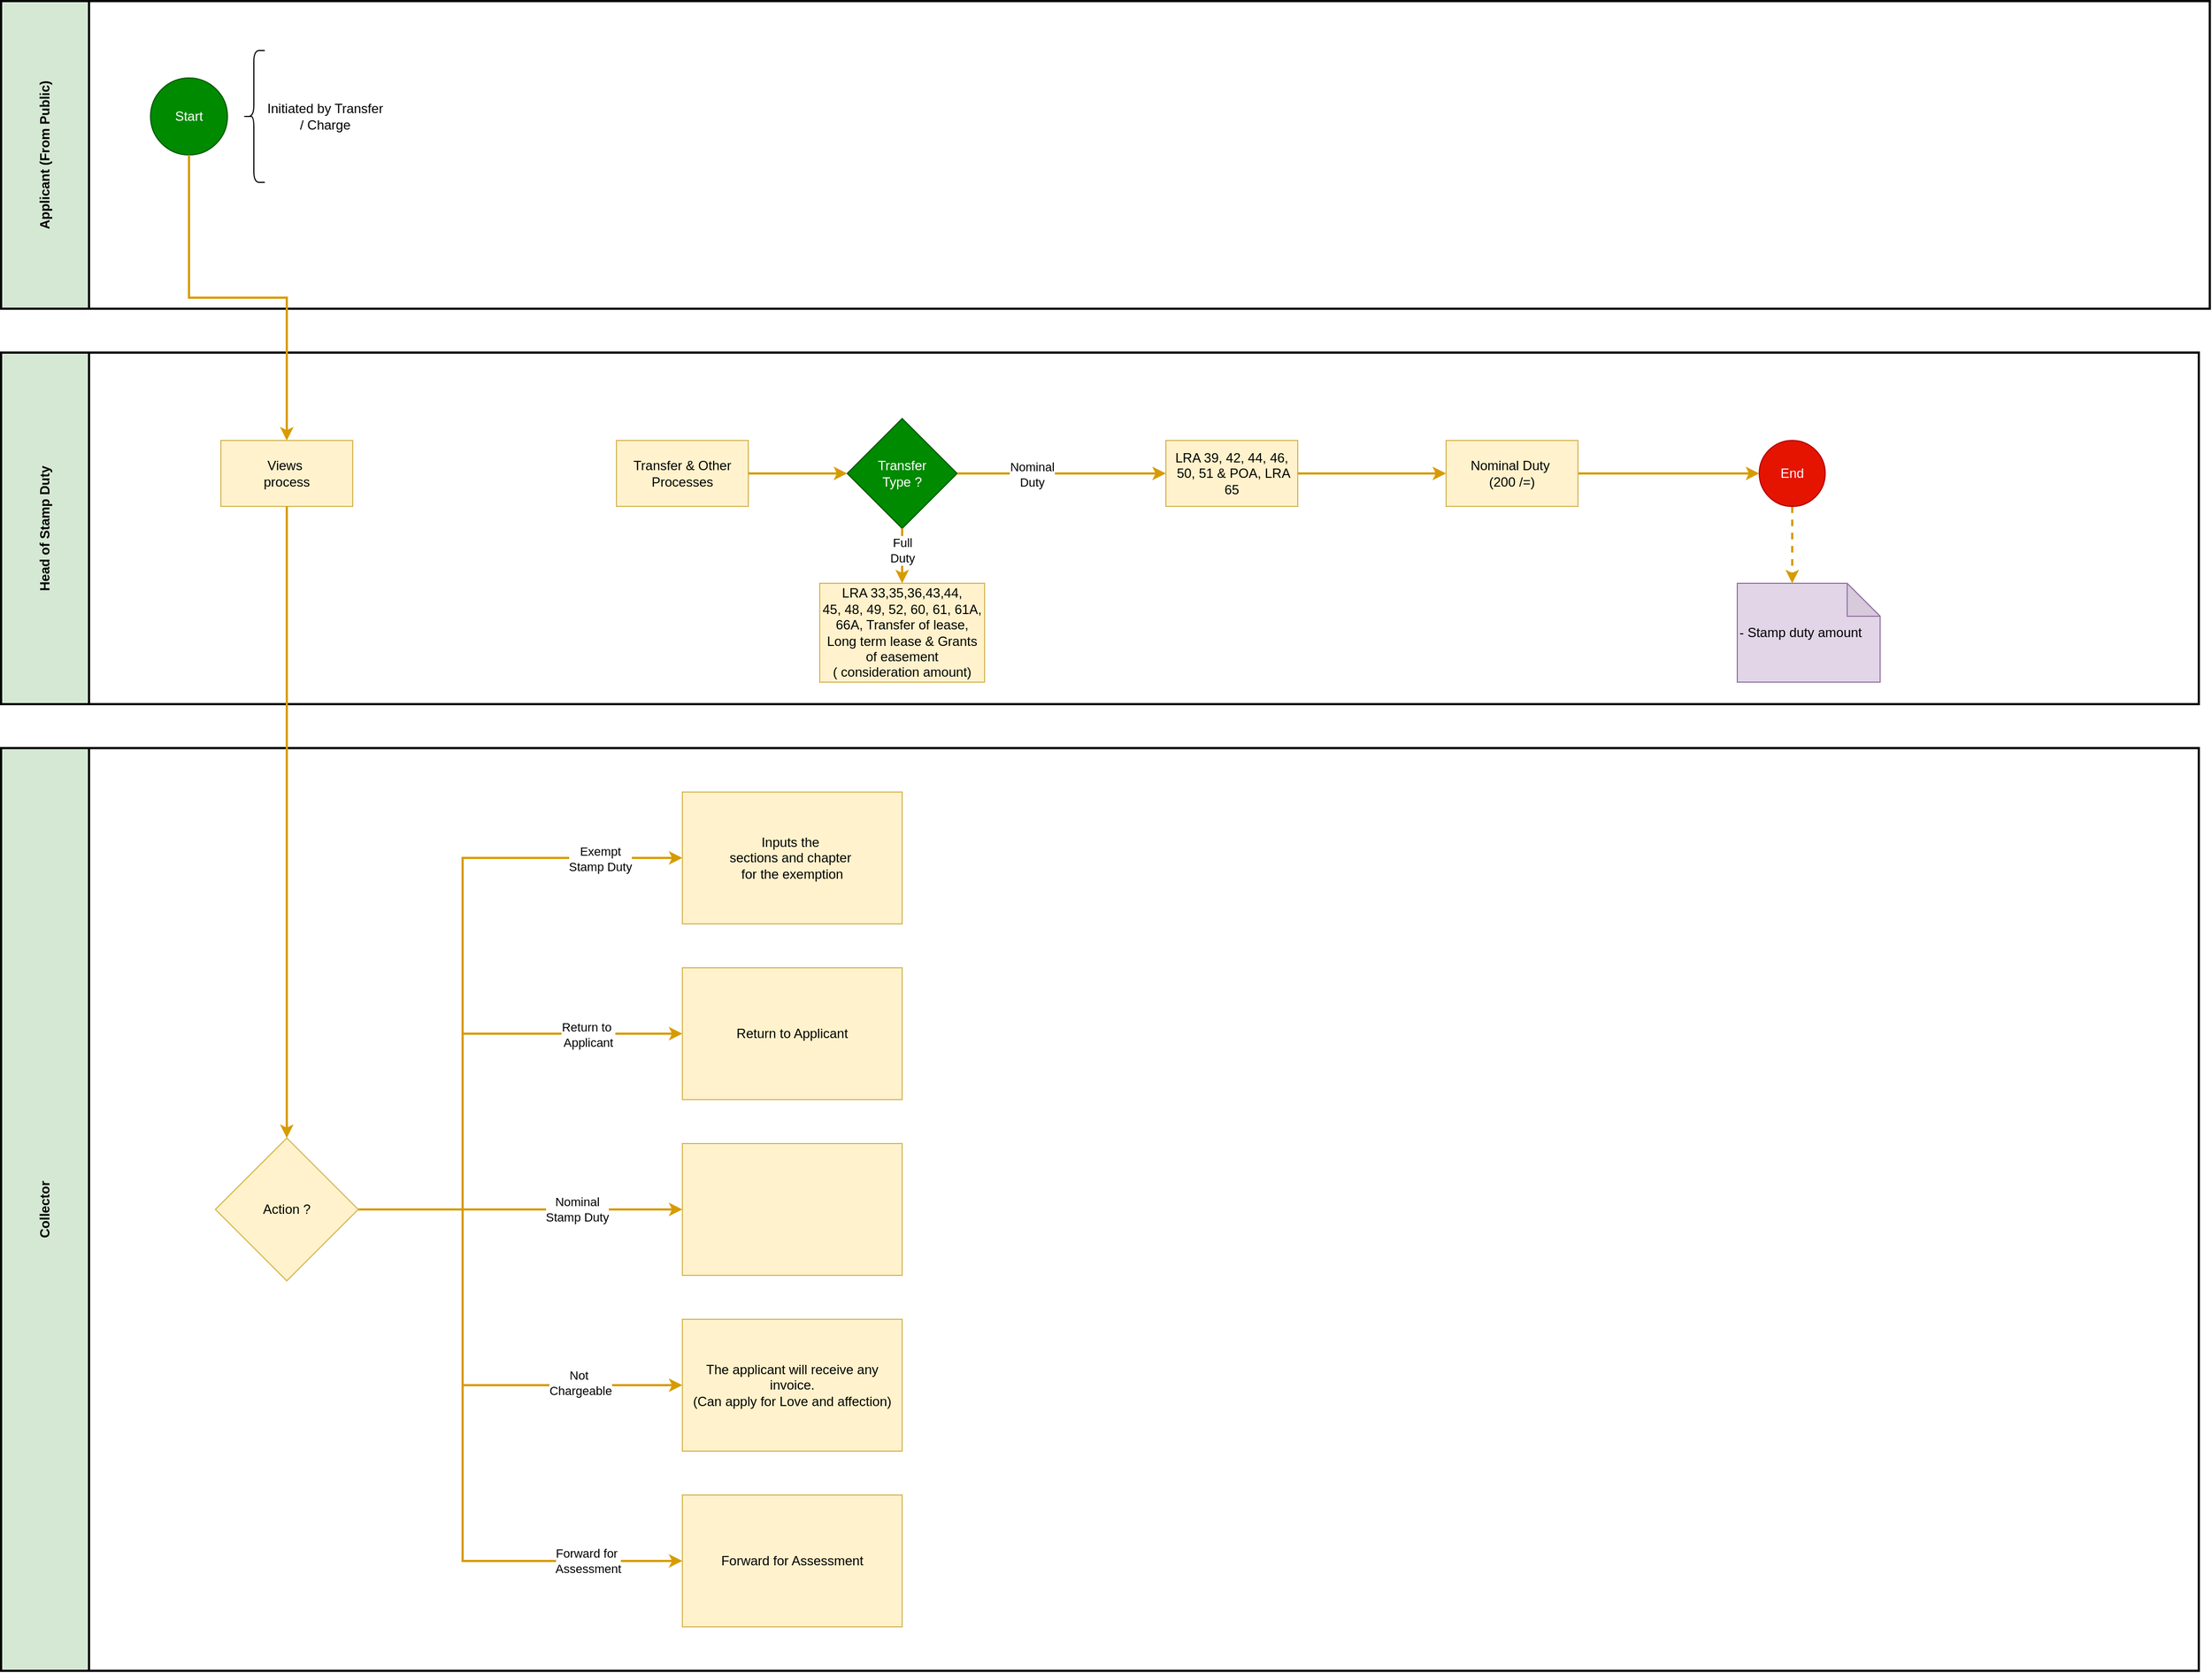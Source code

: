 <mxfile version="21.6.5" type="github">
  <diagram name="Page-1" id="O1a9XfuB64NEKXVq045z">
    <mxGraphModel dx="1590" dy="1017" grid="1" gridSize="10" guides="1" tooltips="1" connect="1" arrows="1" fold="1" page="1" pageScale="1" pageWidth="850" pageHeight="1100" math="0" shadow="0">
      <root>
        <mxCell id="0" />
        <mxCell id="1" parent="0" />
        <mxCell id="FqMO8VPMuKaaY1kg_BFP-2" value="Head of Stamp Duty" style="swimlane;horizontal=0;whiteSpace=wrap;html=1;startSize=80;fillColor=#d5e8d4;strokeColor=#030303;strokeWidth=2;" vertex="1" parent="1">
          <mxGeometry x="60" y="440" width="2000" height="320" as="geometry" />
        </mxCell>
        <mxCell id="FqMO8VPMuKaaY1kg_BFP-3" value="Views&amp;nbsp;&lt;br&gt;process" style="whiteSpace=wrap;html=1;fillColor=#fff2cc;strokeColor=#d6b656;" vertex="1" parent="FqMO8VPMuKaaY1kg_BFP-2">
          <mxGeometry x="200" y="80" width="120" height="60" as="geometry" />
        </mxCell>
        <mxCell id="FqMO8VPMuKaaY1kg_BFP-4" value="Transfer &amp;amp; Other&lt;br style=&quot;border-color: var(--border-color);&quot;&gt;Processes" style="whiteSpace=wrap;html=1;fillColor=#fff2cc;strokeColor=#d6b656;" vertex="1" parent="FqMO8VPMuKaaY1kg_BFP-2">
          <mxGeometry x="560" y="80" width="120" height="60" as="geometry" />
        </mxCell>
        <mxCell id="FqMO8VPMuKaaY1kg_BFP-5" value="Transfer&lt;br&gt;Type ?" style="rhombus;whiteSpace=wrap;html=1;fillColor=#008a00;strokeColor=#005700;fontColor=#ffffff;" vertex="1" parent="FqMO8VPMuKaaY1kg_BFP-2">
          <mxGeometry x="770" y="60" width="100" height="100" as="geometry" />
        </mxCell>
        <mxCell id="FqMO8VPMuKaaY1kg_BFP-6" value="" style="edgeStyle=orthogonalEdgeStyle;rounded=0;orthogonalLoop=1;jettySize=auto;html=1;fillColor=#ffe6cc;strokeColor=#d79b00;strokeWidth=2;" edge="1" parent="FqMO8VPMuKaaY1kg_BFP-2" source="FqMO8VPMuKaaY1kg_BFP-4" target="FqMO8VPMuKaaY1kg_BFP-5">
          <mxGeometry relative="1" as="geometry" />
        </mxCell>
        <mxCell id="FqMO8VPMuKaaY1kg_BFP-10" value="LRA 39, 42, 44, 46,&lt;br&gt;&amp;nbsp;50, 51 &amp;amp; POA, LRA 65" style="whiteSpace=wrap;html=1;fillColor=#fff2cc;strokeColor=#d6b656;" vertex="1" parent="FqMO8VPMuKaaY1kg_BFP-2">
          <mxGeometry x="1060" y="80" width="120" height="60" as="geometry" />
        </mxCell>
        <mxCell id="FqMO8VPMuKaaY1kg_BFP-11" value="" style="edgeStyle=orthogonalEdgeStyle;rounded=0;orthogonalLoop=1;jettySize=auto;html=1;fillColor=#ffe6cc;strokeColor=#d79b00;strokeWidth=2;" edge="1" parent="FqMO8VPMuKaaY1kg_BFP-2" source="FqMO8VPMuKaaY1kg_BFP-5" target="FqMO8VPMuKaaY1kg_BFP-10">
          <mxGeometry relative="1" as="geometry" />
        </mxCell>
        <mxCell id="FqMO8VPMuKaaY1kg_BFP-12" value="Nominal&lt;br&gt;Duty" style="edgeLabel;html=1;align=center;verticalAlign=middle;resizable=0;points=[];" vertex="1" connectable="0" parent="FqMO8VPMuKaaY1kg_BFP-11">
          <mxGeometry x="-0.289" y="-1" relative="1" as="geometry">
            <mxPoint as="offset" />
          </mxGeometry>
        </mxCell>
        <mxCell id="FqMO8VPMuKaaY1kg_BFP-13" value="LRA 33,35,36,43,44,&lt;br&gt;45, 48, 49, 52, 60, 61, 61A, 66A, Transfer of lease, Long term lease &amp;amp; Grants of easement&lt;br style=&quot;border-color: var(--border-color);&quot;&gt;( consideration amount)" style="whiteSpace=wrap;html=1;fillColor=#fff2cc;strokeColor=#d6b656;" vertex="1" parent="FqMO8VPMuKaaY1kg_BFP-2">
          <mxGeometry x="745" y="210" width="150" height="90" as="geometry" />
        </mxCell>
        <mxCell id="FqMO8VPMuKaaY1kg_BFP-14" value="" style="edgeStyle=orthogonalEdgeStyle;rounded=0;orthogonalLoop=1;jettySize=auto;html=1;fillColor=#ffe6cc;strokeColor=#d79b00;strokeWidth=2;" edge="1" parent="FqMO8VPMuKaaY1kg_BFP-2" source="FqMO8VPMuKaaY1kg_BFP-5" target="FqMO8VPMuKaaY1kg_BFP-13">
          <mxGeometry relative="1" as="geometry" />
        </mxCell>
        <mxCell id="FqMO8VPMuKaaY1kg_BFP-15" value="Full&lt;br&gt;Duty" style="edgeLabel;html=1;align=center;verticalAlign=middle;resizable=0;points=[];" vertex="1" connectable="0" parent="FqMO8VPMuKaaY1kg_BFP-14">
          <mxGeometry x="-0.2" relative="1" as="geometry">
            <mxPoint as="offset" />
          </mxGeometry>
        </mxCell>
        <mxCell id="FqMO8VPMuKaaY1kg_BFP-16" value="" style="edgeStyle=orthogonalEdgeStyle;rounded=0;orthogonalLoop=1;jettySize=auto;html=1;entryX=0;entryY=0.5;entryDx=0;entryDy=0;fillColor=#ffe6cc;strokeColor=#d79b00;strokeWidth=2;" edge="1" parent="FqMO8VPMuKaaY1kg_BFP-2" source="FqMO8VPMuKaaY1kg_BFP-10" target="FqMO8VPMuKaaY1kg_BFP-21">
          <mxGeometry relative="1" as="geometry">
            <mxPoint x="1213.0" y="540" as="targetPoint" />
          </mxGeometry>
        </mxCell>
        <mxCell id="FqMO8VPMuKaaY1kg_BFP-17" style="edgeStyle=orthogonalEdgeStyle;rounded=0;orthogonalLoop=1;jettySize=auto;html=1;entryX=0;entryY=0;entryDx=50;entryDy=0;entryPerimeter=0;dashed=1;fillColor=#ffe6cc;strokeColor=#d79b00;strokeWidth=2;" edge="1" parent="FqMO8VPMuKaaY1kg_BFP-2" source="FqMO8VPMuKaaY1kg_BFP-18" target="FqMO8VPMuKaaY1kg_BFP-19">
          <mxGeometry relative="1" as="geometry" />
        </mxCell>
        <mxCell id="FqMO8VPMuKaaY1kg_BFP-18" value="End" style="ellipse;whiteSpace=wrap;html=1;fillColor=#e51400;strokeColor=#B20000;fontColor=#ffffff;" vertex="1" parent="FqMO8VPMuKaaY1kg_BFP-2">
          <mxGeometry x="1600" y="80" width="60" height="60" as="geometry" />
        </mxCell>
        <mxCell id="FqMO8VPMuKaaY1kg_BFP-19" value="- Stamp duty amount&lt;br&gt;" style="shape=note;whiteSpace=wrap;html=1;backgroundOutline=1;darkOpacity=0.05;fillColor=#e1d5e7;strokeColor=#9673a6;align=left;" vertex="1" parent="FqMO8VPMuKaaY1kg_BFP-2">
          <mxGeometry x="1580" y="210" width="130" height="90" as="geometry" />
        </mxCell>
        <mxCell id="FqMO8VPMuKaaY1kg_BFP-20" style="edgeStyle=orthogonalEdgeStyle;rounded=0;orthogonalLoop=1;jettySize=auto;html=1;entryX=0;entryY=0.5;entryDx=0;entryDy=0;fillColor=#ffe6cc;strokeColor=#d79b00;strokeWidth=2;" edge="1" parent="FqMO8VPMuKaaY1kg_BFP-2" source="FqMO8VPMuKaaY1kg_BFP-21" target="FqMO8VPMuKaaY1kg_BFP-18">
          <mxGeometry relative="1" as="geometry" />
        </mxCell>
        <mxCell id="FqMO8VPMuKaaY1kg_BFP-21" value="Nominal Duty&amp;nbsp;&lt;br&gt;(200 /=)" style="whiteSpace=wrap;html=1;fillColor=#fff2cc;strokeColor=#d6b656;" vertex="1" parent="FqMO8VPMuKaaY1kg_BFP-2">
          <mxGeometry x="1315" y="80" width="120" height="60" as="geometry" />
        </mxCell>
        <mxCell id="FqMO8VPMuKaaY1kg_BFP-22" value="Collector" style="swimlane;horizontal=0;whiteSpace=wrap;html=1;startSize=80;fillColor=#d5e8d4;strokeColor=#030303;strokeWidth=2;" vertex="1" parent="1">
          <mxGeometry x="60" y="800" width="2000" height="840" as="geometry" />
        </mxCell>
        <mxCell id="FqMO8VPMuKaaY1kg_BFP-24" value="Forward for Assessment" style="whiteSpace=wrap;html=1;fillColor=#fff2cc;strokeColor=#d6b656;" vertex="1" parent="FqMO8VPMuKaaY1kg_BFP-22">
          <mxGeometry x="620" y="680" width="200" height="120" as="geometry" />
        </mxCell>
        <mxCell id="FqMO8VPMuKaaY1kg_BFP-67" style="edgeStyle=orthogonalEdgeStyle;rounded=0;orthogonalLoop=1;jettySize=auto;html=1;entryX=0;entryY=0.5;entryDx=0;entryDy=0;strokeWidth=2;fillColor=#ffe6cc;strokeColor=#d79b00;" edge="1" parent="FqMO8VPMuKaaY1kg_BFP-22" source="FqMO8VPMuKaaY1kg_BFP-7" target="FqMO8VPMuKaaY1kg_BFP-65">
          <mxGeometry relative="1" as="geometry">
            <Array as="points">
              <mxPoint x="420" y="420" />
              <mxPoint x="420" y="100" />
            </Array>
          </mxGeometry>
        </mxCell>
        <mxCell id="FqMO8VPMuKaaY1kg_BFP-72" value="Exempt&lt;br&gt;Stamp Duty" style="edgeLabel;html=1;align=center;verticalAlign=middle;resizable=0;points=[];" vertex="1" connectable="0" parent="FqMO8VPMuKaaY1kg_BFP-67">
          <mxGeometry x="0.756" y="-1" relative="1" as="geometry">
            <mxPoint as="offset" />
          </mxGeometry>
        </mxCell>
        <mxCell id="FqMO8VPMuKaaY1kg_BFP-68" style="edgeStyle=orthogonalEdgeStyle;rounded=0;orthogonalLoop=1;jettySize=auto;html=1;entryX=0;entryY=0.5;entryDx=0;entryDy=0;strokeWidth=2;fillColor=#ffe6cc;strokeColor=#d79b00;" edge="1" parent="FqMO8VPMuKaaY1kg_BFP-22" source="FqMO8VPMuKaaY1kg_BFP-7" target="FqMO8VPMuKaaY1kg_BFP-63">
          <mxGeometry relative="1" as="geometry">
            <Array as="points">
              <mxPoint x="420" y="420" />
              <mxPoint x="420" y="260" />
            </Array>
          </mxGeometry>
        </mxCell>
        <mxCell id="FqMO8VPMuKaaY1kg_BFP-73" value="Return to&amp;nbsp;&lt;br&gt;Applicant" style="edgeLabel;html=1;align=center;verticalAlign=middle;resizable=0;points=[];" vertex="1" connectable="0" parent="FqMO8VPMuKaaY1kg_BFP-68">
          <mxGeometry x="0.619" y="-1" relative="1" as="geometry">
            <mxPoint as="offset" />
          </mxGeometry>
        </mxCell>
        <mxCell id="FqMO8VPMuKaaY1kg_BFP-69" style="edgeStyle=orthogonalEdgeStyle;rounded=0;orthogonalLoop=1;jettySize=auto;html=1;entryX=0;entryY=0.5;entryDx=0;entryDy=0;strokeWidth=2;fillColor=#ffe6cc;strokeColor=#d79b00;" edge="1" parent="FqMO8VPMuKaaY1kg_BFP-22" source="FqMO8VPMuKaaY1kg_BFP-7" target="FqMO8VPMuKaaY1kg_BFP-57">
          <mxGeometry relative="1" as="geometry" />
        </mxCell>
        <mxCell id="FqMO8VPMuKaaY1kg_BFP-74" value="Nominal&lt;br&gt;Stamp Duty" style="edgeLabel;html=1;align=center;verticalAlign=middle;resizable=0;points=[];" vertex="1" connectable="0" parent="FqMO8VPMuKaaY1kg_BFP-69">
          <mxGeometry x="0.345" relative="1" as="geometry">
            <mxPoint as="offset" />
          </mxGeometry>
        </mxCell>
        <mxCell id="FqMO8VPMuKaaY1kg_BFP-70" style="edgeStyle=orthogonalEdgeStyle;rounded=0;orthogonalLoop=1;jettySize=auto;html=1;entryX=0;entryY=0.5;entryDx=0;entryDy=0;strokeWidth=2;fillColor=#ffe6cc;strokeColor=#d79b00;" edge="1" parent="FqMO8VPMuKaaY1kg_BFP-22" source="FqMO8VPMuKaaY1kg_BFP-7" target="FqMO8VPMuKaaY1kg_BFP-54">
          <mxGeometry relative="1" as="geometry">
            <Array as="points">
              <mxPoint x="420" y="420" />
              <mxPoint x="420" y="580" />
            </Array>
          </mxGeometry>
        </mxCell>
        <mxCell id="FqMO8VPMuKaaY1kg_BFP-75" value="Not&amp;nbsp;&lt;br&gt;Chargeable" style="edgeLabel;html=1;align=center;verticalAlign=middle;resizable=0;points=[];" vertex="1" connectable="0" parent="FqMO8VPMuKaaY1kg_BFP-70">
          <mxGeometry x="0.59" y="2" relative="1" as="geometry">
            <mxPoint as="offset" />
          </mxGeometry>
        </mxCell>
        <mxCell id="FqMO8VPMuKaaY1kg_BFP-71" style="edgeStyle=orthogonalEdgeStyle;rounded=0;orthogonalLoop=1;jettySize=auto;html=1;entryX=0;entryY=0.5;entryDx=0;entryDy=0;strokeWidth=2;fillColor=#ffe6cc;strokeColor=#d79b00;" edge="1" parent="FqMO8VPMuKaaY1kg_BFP-22" source="FqMO8VPMuKaaY1kg_BFP-7" target="FqMO8VPMuKaaY1kg_BFP-24">
          <mxGeometry relative="1" as="geometry">
            <Array as="points">
              <mxPoint x="420" y="420" />
              <mxPoint x="420" y="740" />
            </Array>
          </mxGeometry>
        </mxCell>
        <mxCell id="FqMO8VPMuKaaY1kg_BFP-76" value="Forward for&amp;nbsp;&lt;br&gt;Assessment" style="edgeLabel;html=1;align=center;verticalAlign=middle;resizable=0;points=[];" vertex="1" connectable="0" parent="FqMO8VPMuKaaY1kg_BFP-71">
          <mxGeometry x="0.718" relative="1" as="geometry">
            <mxPoint as="offset" />
          </mxGeometry>
        </mxCell>
        <mxCell id="FqMO8VPMuKaaY1kg_BFP-7" value="Action ?" style="rhombus;whiteSpace=wrap;html=1;fillColor=#fff2cc;strokeColor=#d6b656;" vertex="1" parent="FqMO8VPMuKaaY1kg_BFP-22">
          <mxGeometry x="195" y="355" width="130" height="130" as="geometry" />
        </mxCell>
        <mxCell id="FqMO8VPMuKaaY1kg_BFP-54" value="The applicant will receive any invoice.&lt;br&gt;(Can apply for Love and affection)" style="whiteSpace=wrap;html=1;fillColor=#fff2cc;strokeColor=#d6b656;" vertex="1" parent="FqMO8VPMuKaaY1kg_BFP-22">
          <mxGeometry x="620" y="520" width="200" height="120" as="geometry" />
        </mxCell>
        <mxCell id="FqMO8VPMuKaaY1kg_BFP-57" value="" style="whiteSpace=wrap;html=1;fillColor=#fff2cc;strokeColor=#d6b656;" vertex="1" parent="FqMO8VPMuKaaY1kg_BFP-22">
          <mxGeometry x="620" y="360" width="200" height="120" as="geometry" />
        </mxCell>
        <mxCell id="FqMO8VPMuKaaY1kg_BFP-63" value="Return to Applicant" style="whiteSpace=wrap;html=1;fillColor=#fff2cc;strokeColor=#d6b656;" vertex="1" parent="FqMO8VPMuKaaY1kg_BFP-22">
          <mxGeometry x="620" y="200" width="200" height="120" as="geometry" />
        </mxCell>
        <mxCell id="FqMO8VPMuKaaY1kg_BFP-65" value="Inputs the&amp;nbsp;&lt;br style=&quot;border-color: var(--border-color);&quot;&gt;sections and chapter&amp;nbsp;&lt;br style=&quot;border-color: var(--border-color);&quot;&gt;for the exemption" style="whiteSpace=wrap;html=1;fillColor=#fff2cc;strokeColor=#d6b656;" vertex="1" parent="FqMO8VPMuKaaY1kg_BFP-22">
          <mxGeometry x="620" y="40" width="200" height="120" as="geometry" />
        </mxCell>
        <mxCell id="FqMO8VPMuKaaY1kg_BFP-30" value="Applicant (From Public)" style="swimlane;horizontal=0;whiteSpace=wrap;html=1;startSize=80;fillColor=#d5e8d4;strokeColor=#050505;strokeWidth=2;" vertex="1" parent="1">
          <mxGeometry x="60" y="120" width="2010" height="280" as="geometry" />
        </mxCell>
        <mxCell id="FqMO8VPMuKaaY1kg_BFP-31" value="Start" style="ellipse;whiteSpace=wrap;html=1;aspect=fixed;fillColor=#008a00;fontColor=#ffffff;strokeColor=#005700;" vertex="1" parent="FqMO8VPMuKaaY1kg_BFP-30">
          <mxGeometry x="136" y="70" width="70" height="70" as="geometry" />
        </mxCell>
        <mxCell id="FqMO8VPMuKaaY1kg_BFP-32" value="" style="shape=curlyBracket;whiteSpace=wrap;html=1;rounded=1;labelPosition=left;verticalLabelPosition=middle;align=right;verticalAlign=middle;" vertex="1" parent="FqMO8VPMuKaaY1kg_BFP-30">
          <mxGeometry x="220" y="45" width="20" height="120" as="geometry" />
        </mxCell>
        <mxCell id="FqMO8VPMuKaaY1kg_BFP-33" value="Initiated by Transfer / Charge" style="text;html=1;strokeColor=none;fillColor=none;align=center;verticalAlign=middle;whiteSpace=wrap;rounded=0;" vertex="1" parent="FqMO8VPMuKaaY1kg_BFP-30">
          <mxGeometry x="240" y="90" width="110" height="30" as="geometry" />
        </mxCell>
        <mxCell id="FqMO8VPMuKaaY1kg_BFP-34" value="" style="edgeStyle=orthogonalEdgeStyle;rounded=0;orthogonalLoop=1;jettySize=auto;html=1;fillColor=#ffe6cc;strokeColor=#d79b00;strokeWidth=2;" edge="1" parent="1" source="FqMO8VPMuKaaY1kg_BFP-31" target="FqMO8VPMuKaaY1kg_BFP-3">
          <mxGeometry relative="1" as="geometry" />
        </mxCell>
        <mxCell id="FqMO8VPMuKaaY1kg_BFP-8" value="" style="edgeStyle=orthogonalEdgeStyle;rounded=0;orthogonalLoop=1;jettySize=auto;html=1;entryX=0.5;entryY=0;entryDx=0;entryDy=0;exitX=0.5;exitY=1;exitDx=0;exitDy=0;fillColor=#ffe6cc;strokeColor=#d79b00;strokeWidth=2;" edge="1" parent="1" source="FqMO8VPMuKaaY1kg_BFP-3" target="FqMO8VPMuKaaY1kg_BFP-7">
          <mxGeometry relative="1" as="geometry" />
        </mxCell>
      </root>
    </mxGraphModel>
  </diagram>
</mxfile>
